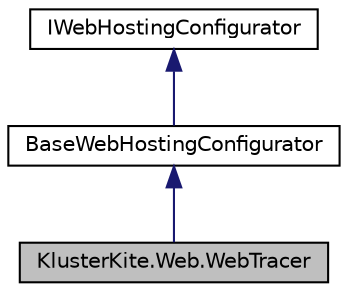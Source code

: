 digraph "KlusterKite.Web.WebTracer"
{
  edge [fontname="Helvetica",fontsize="10",labelfontname="Helvetica",labelfontsize="10"];
  node [fontname="Helvetica",fontsize="10",shape=record];
  Node3 [label="KlusterKite.Web.WebTracer",height=0.2,width=0.4,color="black", fillcolor="grey75", style="filled", fontcolor="black"];
  Node4 -> Node3 [dir="back",color="midnightblue",fontsize="10",style="solid",fontname="Helvetica"];
  Node4 [label="BaseWebHostingConfigurator",height=0.2,width=0.4,color="black", fillcolor="white", style="filled",URL="$class_kluster_kite_1_1_web_1_1_base_web_hosting_configurator.html",tooltip="Base abstract class to implement IWebHostingConfigurator "];
  Node5 -> Node4 [dir="back",color="midnightblue",fontsize="10",style="solid",fontname="Helvetica"];
  Node5 [label="IWebHostingConfigurator",height=0.2,width=0.4,color="black", fillcolor="white", style="filled",URL="$interface_kluster_kite_1_1_web_1_1_i_web_hosting_configurator.html",tooltip="External additional web hosting configuration. Should be registered in DI resolver ..."];
}
